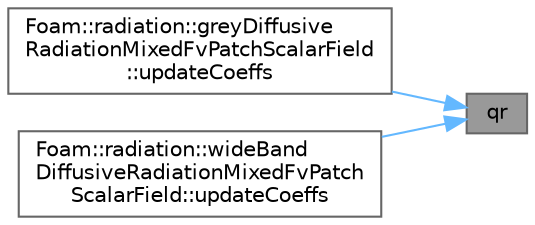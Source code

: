 digraph "qr"
{
 // LATEX_PDF_SIZE
  bgcolor="transparent";
  edge [fontname=Helvetica,fontsize=10,labelfontname=Helvetica,labelfontsize=10];
  node [fontname=Helvetica,fontsize=10,shape=box,height=0.2,width=0.4];
  rankdir="RL";
  Node1 [id="Node000001",label="qr",height=0.2,width=0.4,color="gray40", fillcolor="grey60", style="filled", fontcolor="black",tooltip=" "];
  Node1 -> Node2 [id="edge1_Node000001_Node000002",dir="back",color="steelblue1",style="solid",tooltip=" "];
  Node2 [id="Node000002",label="Foam::radiation::greyDiffusive\lRadiationMixedFvPatchScalarField\l::updateCoeffs",height=0.2,width=0.4,color="grey40", fillcolor="white", style="filled",URL="$classFoam_1_1radiation_1_1greyDiffusiveRadiationMixedFvPatchScalarField.html#a7e24eafac629d3733181cd942d4c902f",tooltip=" "];
  Node1 -> Node3 [id="edge2_Node000001_Node000003",dir="back",color="steelblue1",style="solid",tooltip=" "];
  Node3 [id="Node000003",label="Foam::radiation::wideBand\lDiffusiveRadiationMixedFvPatch\lScalarField::updateCoeffs",height=0.2,width=0.4,color="grey40", fillcolor="white", style="filled",URL="$classFoam_1_1radiation_1_1wideBandDiffusiveRadiationMixedFvPatchScalarField.html#a7e24eafac629d3733181cd942d4c902f",tooltip=" "];
}
